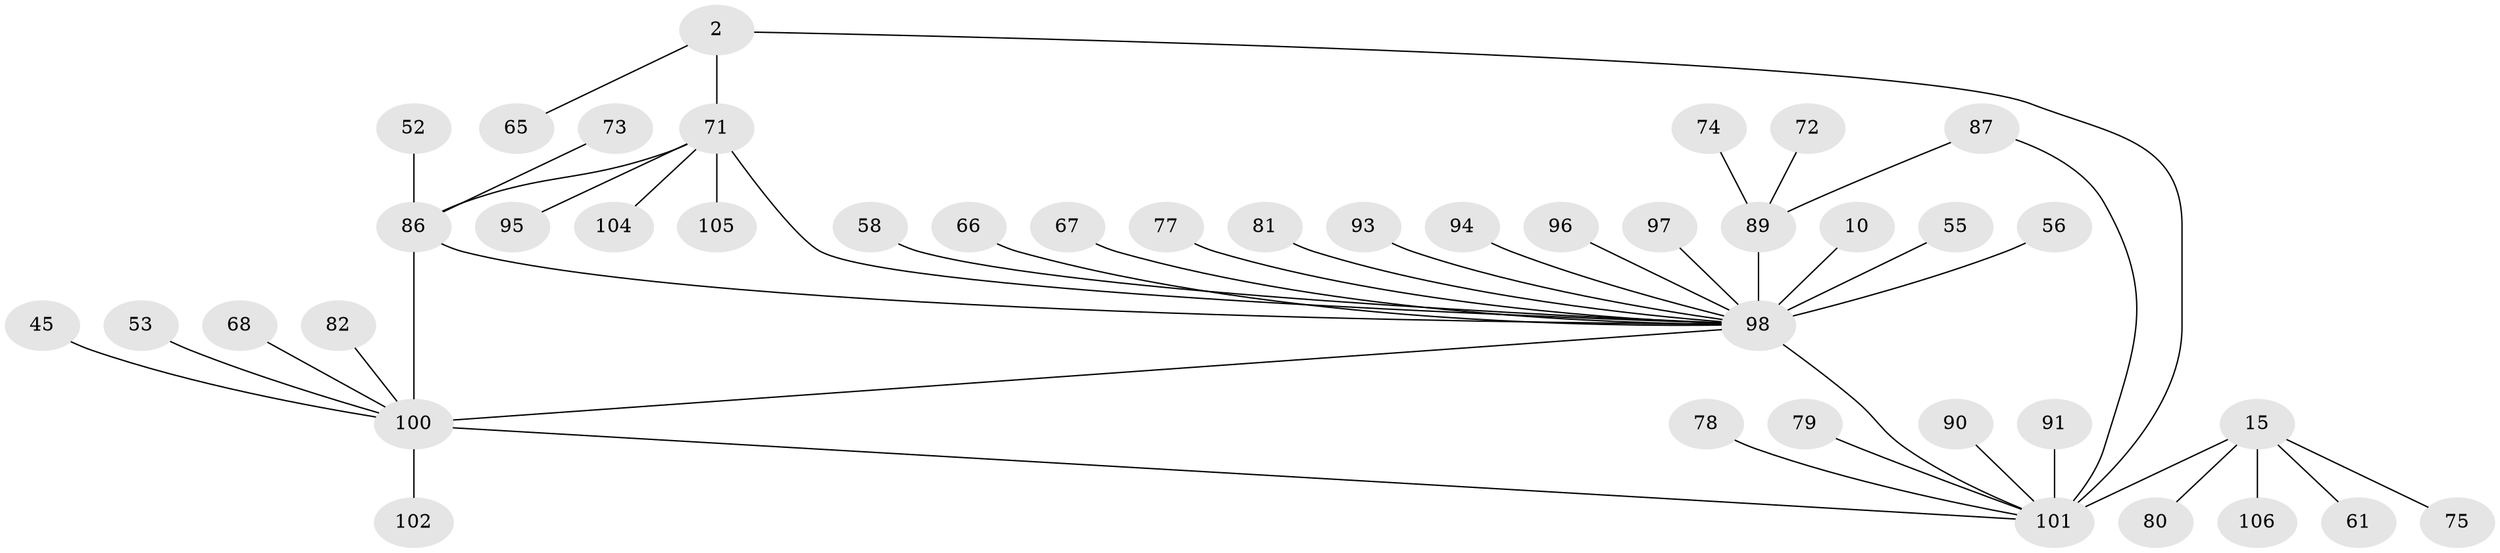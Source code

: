 // original degree distribution, {4: 0.02830188679245283, 7: 0.05660377358490566, 8: 0.02830188679245283, 9: 0.02830188679245283, 10: 0.018867924528301886, 5: 0.02830188679245283, 12: 0.018867924528301886, 6: 0.018867924528301886, 11: 0.009433962264150943, 1: 0.5660377358490566, 2: 0.16981132075471697, 3: 0.02830188679245283}
// Generated by graph-tools (version 1.1) at 2025/58/03/04/25 21:58:51]
// undirected, 42 vertices, 46 edges
graph export_dot {
graph [start="1"]
  node [color=gray90,style=filled];
  2 [super="+1"];
  10 [super="+6"];
  15 [super="+12"];
  45 [super="+40"];
  52;
  53;
  55;
  56;
  58;
  61;
  65 [super="+48"];
  66;
  67;
  68;
  71 [super="+70"];
  72;
  73;
  74;
  75;
  77;
  78 [super="+63"];
  79;
  80;
  81;
  82;
  86 [super="+35+23+38"];
  87 [super="+85"];
  89 [super="+17+20"];
  90;
  91 [super="+30"];
  93;
  94 [super="+29"];
  95;
  96;
  97;
  98 [super="+83+19+9+26+39+44+46+50"];
  100 [super="+99+32+43"];
  101 [super="+42+13+14+76+36+41+49+54+59+64"];
  102 [super="+92"];
  104;
  105;
  106 [super="+103"];
  2 -- 65;
  2 -- 101 [weight=2];
  2 -- 71 [weight=6];
  10 -- 98 [weight=6];
  15 -- 61;
  15 -- 80;
  15 -- 75;
  15 -- 101 [weight=6];
  15 -- 106;
  45 -- 100;
  52 -- 86;
  53 -- 100;
  55 -- 98;
  56 -- 98;
  58 -- 98;
  66 -- 98;
  67 -- 98;
  68 -- 100;
  71 -- 98 [weight=2];
  71 -- 86;
  71 -- 104;
  71 -- 105;
  71 -- 95;
  72 -- 89;
  73 -- 86;
  74 -- 89;
  77 -- 98;
  78 -- 101;
  79 -- 101;
  81 -- 98;
  82 -- 100;
  86 -- 98;
  86 -- 100 [weight=6];
  87 -- 101;
  87 -- 89;
  89 -- 98 [weight=6];
  90 -- 101;
  91 -- 101;
  93 -- 98;
  94 -- 98;
  96 -- 98;
  97 -- 98;
  98 -- 101 [weight=3];
  98 -- 100 [weight=3];
  100 -- 101;
  100 -- 102;
}
